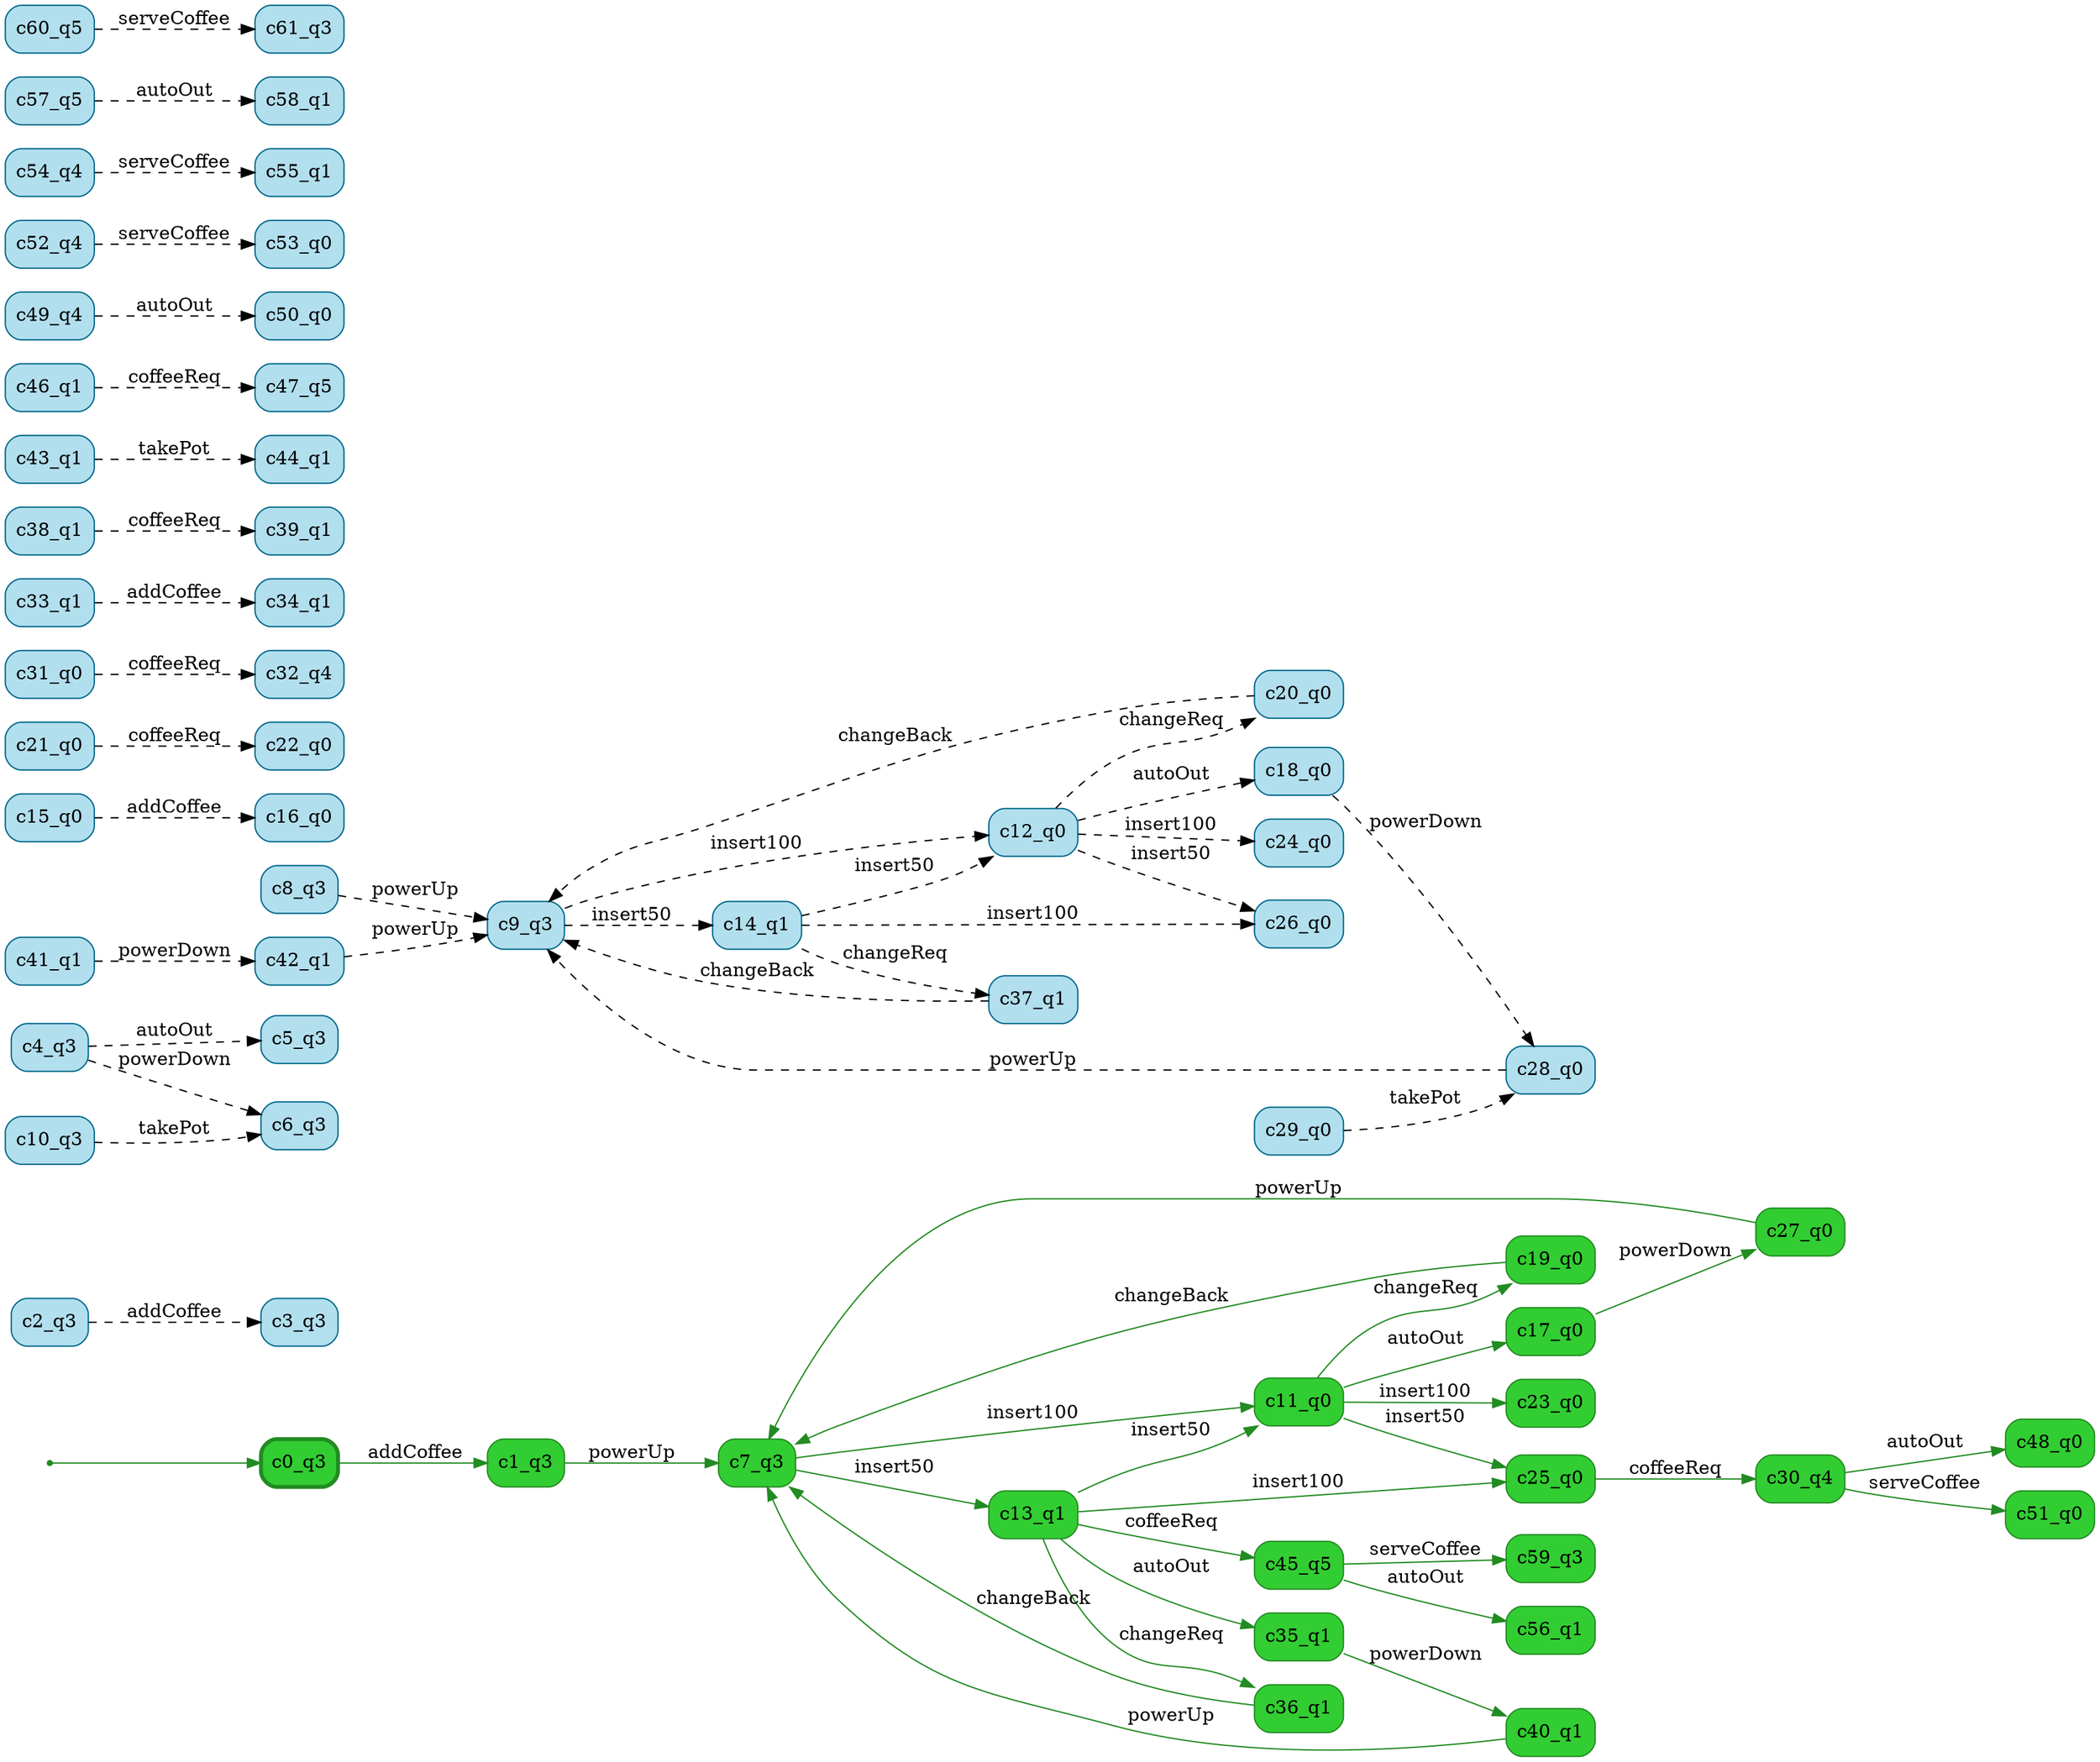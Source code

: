 digraph g {

	rankdir="LR"

	__invisible__[shape="point", color="forestgreen"]
	c0_q3[label="c0_q3", shape="box", style="rounded, filled", color="forestgreen", fillcolor="limegreen", penwidth=3] // Initial
	c1_q3[label="c1_q3", shape="box", style="rounded, filled", color="forestgreen", fillcolor="limegreen"]
	c7_q3[label="c7_q3", shape="box", style="rounded, filled", color="forestgreen", fillcolor="limegreen"]
	c11_q0[label="c11_q0", shape="box", style="rounded, filled", color="forestgreen", fillcolor="limegreen"]
	c17_q0[label="c17_q0", shape="box", style="rounded, filled", color="forestgreen", fillcolor="limegreen"]
	c27_q0[label="c27_q0", shape="box", style="rounded, filled", color="forestgreen", fillcolor="limegreen"]
	c19_q0[label="c19_q0", shape="box", style="rounded, filled", color="forestgreen", fillcolor="limegreen"]
	c23_q0[label="c23_q0", shape="box", style="rounded, filled", color="forestgreen", fillcolor="limegreen"]
	c25_q0[label="c25_q0", shape="box", style="rounded, filled", color="forestgreen", fillcolor="limegreen"]
	c30_q4[label="c30_q4", shape="box", style="rounded, filled", color="forestgreen", fillcolor="limegreen"]
	c48_q0[label="c48_q0", shape="box", style="rounded, filled", color="forestgreen", fillcolor="limegreen"]
	c51_q0[label="c51_q0", shape="box", style="rounded, filled", color="forestgreen", fillcolor="limegreen"]
	c13_q1[label="c13_q1", shape="box", style="rounded, filled", color="forestgreen", fillcolor="limegreen"]
	c35_q1[label="c35_q1", shape="box", style="rounded, filled", color="forestgreen", fillcolor="limegreen"]
	c40_q1[label="c40_q1", shape="box", style="rounded, filled", color="forestgreen", fillcolor="limegreen"]
	c36_q1[label="c36_q1", shape="box", style="rounded, filled", color="forestgreen", fillcolor="limegreen"]
	c45_q5[label="c45_q5", shape="box", style="rounded, filled", color="forestgreen", fillcolor="limegreen"]
	c56_q1[label="c56_q1", shape="box", style="rounded, filled", color="forestgreen", fillcolor="limegreen"]
	c59_q3[label="c59_q3", shape="box", style="rounded, filled", color="forestgreen", fillcolor="limegreen"]
	c2_q3[label="c2_q3", shape="box", style="rounded, filled", color="deepskyblue4", fillcolor="lightblue2"]
	c3_q3[label="c3_q3", shape="box", style="rounded, filled", color="deepskyblue4", fillcolor="lightblue2"]
	c4_q3[label="c4_q3", shape="box", style="rounded, filled", color="deepskyblue4", fillcolor="lightblue2"]
	c5_q3[label="c5_q3", shape="box", style="rounded, filled", color="deepskyblue4", fillcolor="lightblue2"]
	c6_q3[label="c6_q3", shape="box", style="rounded, filled", color="deepskyblue4", fillcolor="lightblue2"]
	c8_q3[label="c8_q3", shape="box", style="rounded, filled", color="deepskyblue4", fillcolor="lightblue2"]
	c9_q3[label="c9_q3", shape="box", style="rounded, filled", color="deepskyblue4", fillcolor="lightblue2"]
	c10_q3[label="c10_q3", shape="box", style="rounded, filled", color="deepskyblue4", fillcolor="lightblue2"]
	c12_q0[label="c12_q0", shape="box", style="rounded, filled", color="deepskyblue4", fillcolor="lightblue2"]
	c14_q1[label="c14_q1", shape="box", style="rounded, filled", color="deepskyblue4", fillcolor="lightblue2"]
	c15_q0[label="c15_q0", shape="box", style="rounded, filled", color="deepskyblue4", fillcolor="lightblue2"]
	c16_q0[label="c16_q0", shape="box", style="rounded, filled", color="deepskyblue4", fillcolor="lightblue2"]
	c18_q0[label="c18_q0", shape="box", style="rounded, filled", color="deepskyblue4", fillcolor="lightblue2"]
	c20_q0[label="c20_q0", shape="box", style="rounded, filled", color="deepskyblue4", fillcolor="lightblue2"]
	c21_q0[label="c21_q0", shape="box", style="rounded, filled", color="deepskyblue4", fillcolor="lightblue2"]
	c22_q0[label="c22_q0", shape="box", style="rounded, filled", color="deepskyblue4", fillcolor="lightblue2"]
	c24_q0[label="c24_q0", shape="box", style="rounded, filled", color="deepskyblue4", fillcolor="lightblue2"]
	c26_q0[label="c26_q0", shape="box", style="rounded, filled", color="deepskyblue4", fillcolor="lightblue2"]
	c28_q0[label="c28_q0", shape="box", style="rounded, filled", color="deepskyblue4", fillcolor="lightblue2"]
	c29_q0[label="c29_q0", shape="box", style="rounded, filled", color="deepskyblue4", fillcolor="lightblue2"]
	c31_q0[label="c31_q0", shape="box", style="rounded, filled", color="deepskyblue4", fillcolor="lightblue2"]
	c32_q4[label="c32_q4", shape="box", style="rounded, filled", color="deepskyblue4", fillcolor="lightblue2"]
	c33_q1[label="c33_q1", shape="box", style="rounded, filled", color="deepskyblue4", fillcolor="lightblue2"]
	c34_q1[label="c34_q1", shape="box", style="rounded, filled", color="deepskyblue4", fillcolor="lightblue2"]
	c37_q1[label="c37_q1", shape="box", style="rounded, filled", color="deepskyblue4", fillcolor="lightblue2"]
	c38_q1[label="c38_q1", shape="box", style="rounded, filled", color="deepskyblue4", fillcolor="lightblue2"]
	c39_q1[label="c39_q1", shape="box", style="rounded, filled", color="deepskyblue4", fillcolor="lightblue2"]
	c41_q1[label="c41_q1", shape="box", style="rounded, filled", color="deepskyblue4", fillcolor="lightblue2"]
	c42_q1[label="c42_q1", shape="box", style="rounded, filled", color="deepskyblue4", fillcolor="lightblue2"]
	c43_q1[label="c43_q1", shape="box", style="rounded, filled", color="deepskyblue4", fillcolor="lightblue2"]
	c44_q1[label="c44_q1", shape="box", style="rounded, filled", color="deepskyblue4", fillcolor="lightblue2"]
	c46_q1[label="c46_q1", shape="box", style="rounded, filled", color="deepskyblue4", fillcolor="lightblue2"]
	c47_q5[label="c47_q5", shape="box", style="rounded, filled", color="deepskyblue4", fillcolor="lightblue2"]
	c49_q4[label="c49_q4", shape="box", style="rounded, filled", color="deepskyblue4", fillcolor="lightblue2"]
	c50_q0[label="c50_q0", shape="box", style="rounded, filled", color="deepskyblue4", fillcolor="lightblue2"]
	c52_q4[label="c52_q4", shape="box", style="rounded, filled", color="deepskyblue4", fillcolor="lightblue2"]
	c53_q0[label="c53_q0", shape="box", style="rounded, filled", color="deepskyblue4", fillcolor="lightblue2"]
	c54_q4[label="c54_q4", shape="box", style="rounded, filled", color="deepskyblue4", fillcolor="lightblue2"]
	c55_q1[label="c55_q1", shape="box", style="rounded, filled", color="deepskyblue4", fillcolor="lightblue2"]
	c57_q5[label="c57_q5", shape="box", style="rounded, filled", color="deepskyblue4", fillcolor="lightblue2"]
	c58_q1[label="c58_q1", shape="box", style="rounded, filled", color="deepskyblue4", fillcolor="lightblue2"]
	c60_q5[label="c60_q5", shape="box", style="rounded, filled", color="deepskyblue4", fillcolor="lightblue2"]
	c61_q3[label="c61_q3", shape="box", style="rounded, filled", color="deepskyblue4", fillcolor="lightblue2"]

	__invisible__ -> c0_q3[color="forestgreen"]
	c0_q3 -> c1_q3[label="addCoffee", color="forestgreen"]
	c1_q3 -> c7_q3[label="powerUp", color="forestgreen"]
	c7_q3 -> c11_q0[label="insert100", color="forestgreen"]
	c11_q0 -> c17_q0[label="autoOut", color="forestgreen"]
	c17_q0 -> c27_q0[label="powerDown", color="forestgreen"]
	c27_q0 -> c7_q3[label="powerUp", color="forestgreen"]
	c11_q0 -> c19_q0[label="changeReq", color="forestgreen"]
	c19_q0 -> c7_q3[label="changeBack", color="forestgreen"]
	c11_q0 -> c23_q0[label="insert100", color="forestgreen"]
	c11_q0 -> c25_q0[label="insert50", color="forestgreen"]
	c25_q0 -> c30_q4[label="coffeeReq", color="forestgreen"]
	c30_q4 -> c48_q0[label="autoOut", color="forestgreen"]
	c30_q4 -> c51_q0[label="serveCoffee", color="forestgreen"]
	c7_q3 -> c13_q1[label="insert50", color="forestgreen"]
	c13_q1 -> c35_q1[label="autoOut", color="forestgreen"]
	c35_q1 -> c40_q1[label="powerDown", color="forestgreen"]
	c40_q1 -> c7_q3[label="powerUp", color="forestgreen"]
	c13_q1 -> c36_q1[label="changeReq", color="forestgreen"]
	c36_q1 -> c7_q3[label="changeBack", color="forestgreen"]
	c13_q1 -> c25_q0[label="insert100", color="forestgreen"]
	c13_q1 -> c11_q0[label="insert50", color="forestgreen"]
	c13_q1 -> c45_q5[label="coffeeReq", color="forestgreen"]
	c45_q5 -> c56_q1[label="autoOut", color="forestgreen"]
	c45_q5 -> c59_q3[label="serveCoffee", color="forestgreen"]
	c2_q3 -> c3_q3[label="addCoffee", color="black", style="dashed"]
	c4_q3 -> c5_q3[label="autoOut", color="black", style="dashed"]
	c4_q3 -> c6_q3[label="powerDown", color="black", style="dashed"]
	c8_q3 -> c9_q3[label="powerUp", color="black", style="dashed"]
	c10_q3 -> c6_q3[label="takePot", color="black", style="dashed"]
	c9_q3 -> c12_q0[label="insert100", color="black", style="dashed"]
	c9_q3 -> c14_q1[label="insert50", color="black", style="dashed"]
	c15_q0 -> c16_q0[label="addCoffee", color="black", style="dashed"]
	c12_q0 -> c18_q0[label="autoOut", color="black", style="dashed"]
	c12_q0 -> c20_q0[label="changeReq", color="black", style="dashed"]
	c21_q0 -> c22_q0[label="coffeeReq", color="black", style="dashed"]
	c12_q0 -> c24_q0[label="insert100", color="black", style="dashed"]
	c12_q0 -> c26_q0[label="insert50", color="black", style="dashed"]
	c18_q0 -> c28_q0[label="powerDown", color="black", style="dashed"]
	c29_q0 -> c28_q0[label="takePot", color="black", style="dashed"]
	c20_q0 -> c9_q3[label="changeBack", color="black", style="dashed"]
	c28_q0 -> c9_q3[label="powerUp", color="black", style="dashed"]
	c31_q0 -> c32_q4[label="coffeeReq", color="black", style="dashed"]
	c33_q1 -> c34_q1[label="addCoffee", color="black", style="dashed"]
	c14_q1 -> c37_q1[label="changeReq", color="black", style="dashed"]
	c38_q1 -> c39_q1[label="coffeeReq", color="black", style="dashed"]
	c41_q1 -> c42_q1[label="powerDown", color="black", style="dashed"]
	c43_q1 -> c44_q1[label="takePot", color="black", style="dashed"]
	c14_q1 -> c26_q0[label="insert100", color="black", style="dashed"]
	c14_q1 -> c12_q0[label="insert50", color="black", style="dashed"]
	c37_q1 -> c9_q3[label="changeBack", color="black", style="dashed"]
	c42_q1 -> c9_q3[label="powerUp", color="black", style="dashed"]
	c46_q1 -> c47_q5[label="coffeeReq", color="black", style="dashed"]
	c49_q4 -> c50_q0[label="autoOut", color="black", style="dashed"]
	c52_q4 -> c53_q0[label="serveCoffee", color="black", style="dashed"]
	c54_q4 -> c55_q1[label="serveCoffee", color="black", style="dashed"]
	c57_q5 -> c58_q1[label="autoOut", color="black", style="dashed"]
	c60_q5 -> c61_q3[label="serveCoffee", color="black", style="dashed"]

}
